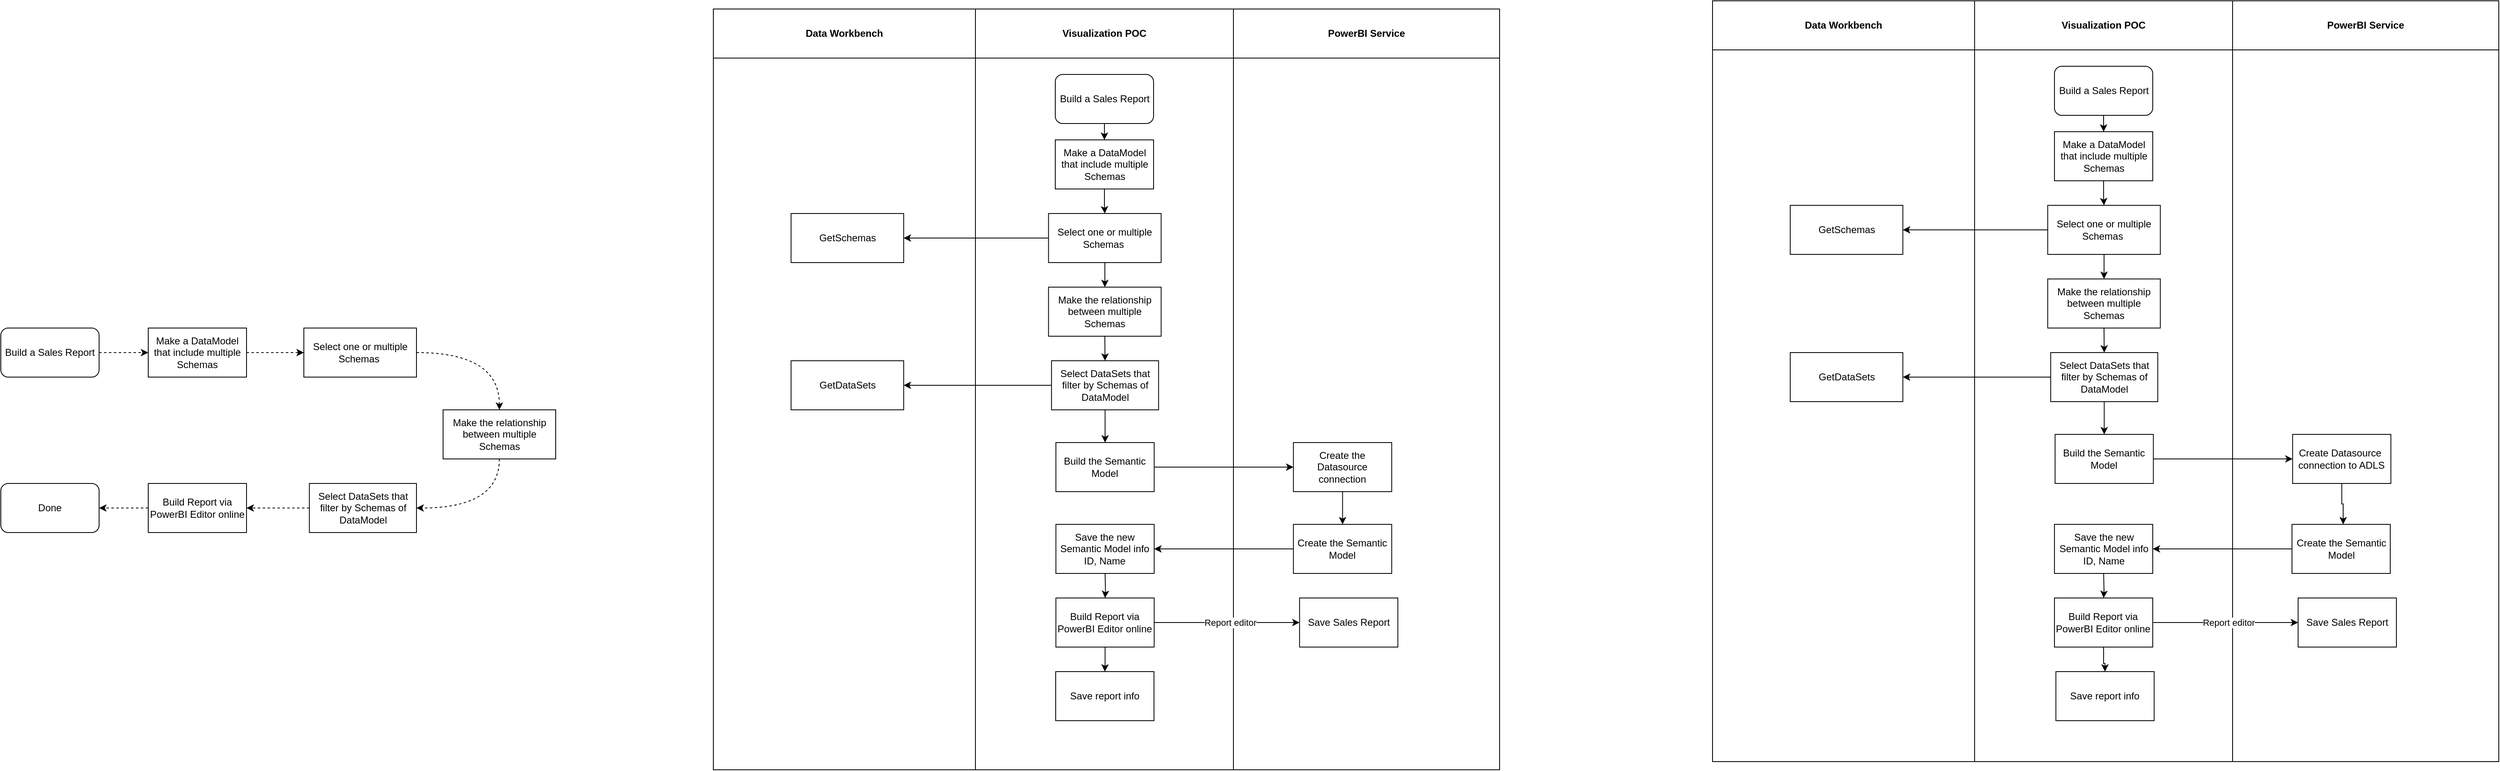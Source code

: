 <mxfile version="28.2.0">
  <diagram name="Page-1" id="zfbpcotMKmYrhhUjiK6f">
    <mxGraphModel dx="2916" dy="1051" grid="1" gridSize="10" guides="1" tooltips="1" connect="1" arrows="1" fold="1" page="1" pageScale="1" pageWidth="850" pageHeight="1100" math="0" shadow="0">
      <root>
        <mxCell id="0" />
        <mxCell id="1" parent="0" />
        <mxCell id="lb5H_JjfW28el9cgxgro-2" value="" style="rounded=0;whiteSpace=wrap;html=1;" vertex="1" parent="1">
          <mxGeometry x="680" y="390" width="960" height="930" as="geometry" />
        </mxCell>
        <mxCell id="lb5H_JjfW28el9cgxgro-3" value="Visualization POC" style="rounded=0;whiteSpace=wrap;html=1;fontStyle=1" vertex="1" parent="1">
          <mxGeometry x="1000" y="390" width="315" height="60" as="geometry" />
        </mxCell>
        <mxCell id="lb5H_JjfW28el9cgxgro-4" value="PowerBI Service" style="rounded=0;whiteSpace=wrap;html=1;fontStyle=1" vertex="1" parent="1">
          <mxGeometry x="1315" y="390" width="325" height="60" as="geometry" />
        </mxCell>
        <mxCell id="lb5H_JjfW28el9cgxgro-5" value="" style="rounded=0;whiteSpace=wrap;html=1;" vertex="1" parent="1">
          <mxGeometry x="1000" y="450" width="315" height="870" as="geometry" />
        </mxCell>
        <mxCell id="lb5H_JjfW28el9cgxgro-6" style="edgeStyle=orthogonalEdgeStyle;rounded=0;orthogonalLoop=1;jettySize=auto;html=1;entryX=1;entryY=0.5;entryDx=0;entryDy=0;" edge="1" parent="1" source="lb5H_JjfW28el9cgxgro-8" target="lb5H_JjfW28el9cgxgro-20">
          <mxGeometry relative="1" as="geometry" />
        </mxCell>
        <mxCell id="lb5H_JjfW28el9cgxgro-7" style="edgeStyle=orthogonalEdgeStyle;rounded=0;orthogonalLoop=1;jettySize=auto;html=1;" edge="1" parent="1" source="lb5H_JjfW28el9cgxgro-8" target="lb5H_JjfW28el9cgxgro-25">
          <mxGeometry relative="1" as="geometry" />
        </mxCell>
        <mxCell id="lb5H_JjfW28el9cgxgro-8" value="Select one or multiple Schemas&amp;nbsp;" style="whiteSpace=wrap;html=1;rounded=0;" vertex="1" parent="1">
          <mxGeometry x="1089.25" y="640" width="137.5" height="60" as="geometry" />
        </mxCell>
        <mxCell id="lb5H_JjfW28el9cgxgro-11" value="" style="edgeStyle=orthogonalEdgeStyle;rounded=0;orthogonalLoop=1;jettySize=auto;html=1;exitX=1;exitY=0.5;exitDx=0;exitDy=0;entryX=0;entryY=0.5;entryDx=0;entryDy=0;entryPerimeter=0;" edge="1" parent="1" source="lb5H_JjfW28el9cgxgro-31" target="lb5H_JjfW28el9cgxgro-18">
          <mxGeometry relative="1" as="geometry">
            <mxPoint x="1240" y="1140" as="sourcePoint" />
            <mxPoint x="1385.75" y="1139.5" as="targetPoint" />
          </mxGeometry>
        </mxCell>
        <mxCell id="lb5H_JjfW28el9cgxgro-12" value="Report editor" style="edgeLabel;html=1;align=center;verticalAlign=middle;resizable=0;points=[];" vertex="1" connectable="0" parent="lb5H_JjfW28el9cgxgro-11">
          <mxGeometry x="-0.129" y="-2" relative="1" as="geometry">
            <mxPoint x="15" y="-2" as="offset" />
          </mxGeometry>
        </mxCell>
        <mxCell id="lb5H_JjfW28el9cgxgro-18" value="Save Sales Report" style="whiteSpace=wrap;html=1;rounded=0;" vertex="1" parent="1">
          <mxGeometry x="1395.75" y="1110" width="120" height="60" as="geometry" />
        </mxCell>
        <mxCell id="lb5H_JjfW28el9cgxgro-19" value="Data Workbench" style="rounded=0;whiteSpace=wrap;html=1;fontStyle=1" vertex="1" parent="1">
          <mxGeometry x="680" y="390" width="320" height="60" as="geometry" />
        </mxCell>
        <mxCell id="lb5H_JjfW28el9cgxgro-20" value="GetSchemas" style="whiteSpace=wrap;html=1;rounded=0;" vertex="1" parent="1">
          <mxGeometry x="774.88" y="640" width="137.5" height="60" as="geometry" />
        </mxCell>
        <mxCell id="lb5H_JjfW28el9cgxgro-21" value="GetDataSets" style="whiteSpace=wrap;html=1;rounded=0;" vertex="1" parent="1">
          <mxGeometry x="774.88" y="820" width="137.5" height="60" as="geometry" />
        </mxCell>
        <mxCell id="lb5H_JjfW28el9cgxgro-35" style="edgeStyle=orthogonalEdgeStyle;rounded=0;orthogonalLoop=1;jettySize=auto;html=1;entryX=0.5;entryY=0;entryDx=0;entryDy=0;" edge="1" parent="1" source="lb5H_JjfW28el9cgxgro-23" target="lb5H_JjfW28el9cgxgro-1">
          <mxGeometry relative="1" as="geometry" />
        </mxCell>
        <mxCell id="lb5H_JjfW28el9cgxgro-23" value="Build a Sales Report" style="rounded=1;whiteSpace=wrap;html=1;" vertex="1" parent="1">
          <mxGeometry x="1097.5" y="470" width="120" height="60" as="geometry" />
        </mxCell>
        <mxCell id="lb5H_JjfW28el9cgxgro-37" style="edgeStyle=orthogonalEdgeStyle;rounded=0;orthogonalLoop=1;jettySize=auto;html=1;exitX=0.5;exitY=1;exitDx=0;exitDy=0;entryX=0.5;entryY=0;entryDx=0;entryDy=0;" edge="1" parent="1" source="lb5H_JjfW28el9cgxgro-25" target="lb5H_JjfW28el9cgxgro-28">
          <mxGeometry relative="1" as="geometry" />
        </mxCell>
        <mxCell id="lb5H_JjfW28el9cgxgro-25" value="Make the relationship between multiple Schemas" style="whiteSpace=wrap;html=1;rounded=0;" vertex="1" parent="1">
          <mxGeometry x="1089.25" y="730" width="137.5" height="60" as="geometry" />
        </mxCell>
        <mxCell id="lb5H_JjfW28el9cgxgro-27" style="edgeStyle=orthogonalEdgeStyle;rounded=0;orthogonalLoop=1;jettySize=auto;html=1;entryX=1;entryY=0.5;entryDx=0;entryDy=0;" edge="1" parent="1" source="lb5H_JjfW28el9cgxgro-28" target="lb5H_JjfW28el9cgxgro-21">
          <mxGeometry relative="1" as="geometry" />
        </mxCell>
        <mxCell id="lb5H_JjfW28el9cgxgro-32" value="" style="edgeStyle=orthogonalEdgeStyle;rounded=0;orthogonalLoop=1;jettySize=auto;html=1;" edge="1" parent="1" target="lb5H_JjfW28el9cgxgro-31">
          <mxGeometry relative="1" as="geometry">
            <mxPoint x="1158.3" y="1080" as="sourcePoint" />
          </mxGeometry>
        </mxCell>
        <mxCell id="lb5H_JjfW28el9cgxgro-78" value="" style="edgeStyle=orthogonalEdgeStyle;rounded=0;orthogonalLoop=1;jettySize=auto;html=1;" edge="1" parent="1" source="lb5H_JjfW28el9cgxgro-28" target="lb5H_JjfW28el9cgxgro-77">
          <mxGeometry relative="1" as="geometry" />
        </mxCell>
        <mxCell id="lb5H_JjfW28el9cgxgro-28" value="Select DataSets that filter by Schemas of DataModel" style="whiteSpace=wrap;html=1;rounded=0;" vertex="1" parent="1">
          <mxGeometry x="1092.88" y="820" width="130.75" height="60" as="geometry" />
        </mxCell>
        <mxCell id="lb5H_JjfW28el9cgxgro-36" style="edgeStyle=orthogonalEdgeStyle;rounded=0;orthogonalLoop=1;jettySize=auto;html=1;entryX=0.5;entryY=0;entryDx=0;entryDy=0;" edge="1" parent="1" source="lb5H_JjfW28el9cgxgro-1" target="lb5H_JjfW28el9cgxgro-8">
          <mxGeometry relative="1" as="geometry" />
        </mxCell>
        <mxCell id="lb5H_JjfW28el9cgxgro-1" value="Make a DataModel that include multiple Schemas" style="rounded=0;whiteSpace=wrap;html=1;" vertex="1" parent="1">
          <mxGeometry x="1097.5" y="550" width="120" height="60" as="geometry" />
        </mxCell>
        <mxCell id="lb5H_JjfW28el9cgxgro-96" style="edgeStyle=orthogonalEdgeStyle;rounded=0;orthogonalLoop=1;jettySize=auto;html=1;" edge="1" parent="1" source="lb5H_JjfW28el9cgxgro-31" target="lb5H_JjfW28el9cgxgro-95">
          <mxGeometry relative="1" as="geometry" />
        </mxCell>
        <mxCell id="lb5H_JjfW28el9cgxgro-31" value="Build Report via PowerBI Editor online" style="whiteSpace=wrap;html=1;rounded=0;" vertex="1" parent="1">
          <mxGeometry x="1098.255" y="1110" width="120" height="60" as="geometry" />
        </mxCell>
        <mxCell id="lb5H_JjfW28el9cgxgro-52" style="edgeStyle=orthogonalEdgeStyle;rounded=0;orthogonalLoop=1;jettySize=auto;html=1;entryX=0.5;entryY=0;entryDx=0;entryDy=0;curved=1;dashed=1;" edge="1" parent="1" source="lb5H_JjfW28el9cgxgro-39" target="lb5H_JjfW28el9cgxgro-44">
          <mxGeometry relative="1" as="geometry" />
        </mxCell>
        <mxCell id="lb5H_JjfW28el9cgxgro-39" value="Select one or multiple Schemas&amp;nbsp;" style="whiteSpace=wrap;html=1;rounded=0;" vertex="1" parent="1">
          <mxGeometry x="180" y="780" width="137.5" height="60" as="geometry" />
        </mxCell>
        <mxCell id="lb5H_JjfW28el9cgxgro-54" style="edgeStyle=orthogonalEdgeStyle;rounded=0;orthogonalLoop=1;jettySize=auto;html=1;dashed=1;" edge="1" parent="1" source="lb5H_JjfW28el9cgxgro-42">
          <mxGeometry relative="1" as="geometry">
            <mxPoint x="-10" y="810" as="targetPoint" />
          </mxGeometry>
        </mxCell>
        <mxCell id="lb5H_JjfW28el9cgxgro-42" value="Build a Sales Report" style="rounded=1;whiteSpace=wrap;html=1;" vertex="1" parent="1">
          <mxGeometry x="-190" y="780" width="120" height="60" as="geometry" />
        </mxCell>
        <mxCell id="lb5H_JjfW28el9cgxgro-53" style="edgeStyle=orthogonalEdgeStyle;rounded=0;orthogonalLoop=1;jettySize=auto;html=1;entryX=1;entryY=0.5;entryDx=0;entryDy=0;exitX=0.5;exitY=1;exitDx=0;exitDy=0;curved=1;dashed=1;" edge="1" parent="1" source="lb5H_JjfW28el9cgxgro-44" target="lb5H_JjfW28el9cgxgro-46">
          <mxGeometry relative="1" as="geometry" />
        </mxCell>
        <mxCell id="lb5H_JjfW28el9cgxgro-44" value="Make the relationship between multiple Schemas" style="whiteSpace=wrap;html=1;rounded=0;" vertex="1" parent="1">
          <mxGeometry x="350" y="880" width="137.5" height="60" as="geometry" />
        </mxCell>
        <mxCell id="lb5H_JjfW28el9cgxgro-60" style="edgeStyle=orthogonalEdgeStyle;rounded=0;orthogonalLoop=1;jettySize=auto;html=1;entryX=1;entryY=0.5;entryDx=0;entryDy=0;dashed=1;" edge="1" parent="1" source="lb5H_JjfW28el9cgxgro-46" target="lb5H_JjfW28el9cgxgro-50">
          <mxGeometry relative="1" as="geometry" />
        </mxCell>
        <mxCell id="lb5H_JjfW28el9cgxgro-46" value="Select DataSets that filter by Schemas of DataModel" style="whiteSpace=wrap;html=1;rounded=0;" vertex="1" parent="1">
          <mxGeometry x="186.75" y="970" width="130.75" height="60" as="geometry" />
        </mxCell>
        <mxCell id="lb5H_JjfW28el9cgxgro-55" style="edgeStyle=orthogonalEdgeStyle;rounded=0;orthogonalLoop=1;jettySize=auto;html=1;entryX=0;entryY=0.5;entryDx=0;entryDy=0;dashed=1;" edge="1" parent="1" source="lb5H_JjfW28el9cgxgro-48" target="lb5H_JjfW28el9cgxgro-39">
          <mxGeometry relative="1" as="geometry" />
        </mxCell>
        <mxCell id="lb5H_JjfW28el9cgxgro-48" value="Make a DataModel that include multiple Schemas" style="rounded=0;whiteSpace=wrap;html=1;" vertex="1" parent="1">
          <mxGeometry x="-9.99" y="780" width="120" height="60" as="geometry" />
        </mxCell>
        <mxCell id="lb5H_JjfW28el9cgxgro-61" style="edgeStyle=orthogonalEdgeStyle;rounded=0;orthogonalLoop=1;jettySize=auto;html=1;entryX=1;entryY=0.5;entryDx=0;entryDy=0;dashed=1;" edge="1" parent="1" source="lb5H_JjfW28el9cgxgro-50" target="lb5H_JjfW28el9cgxgro-51">
          <mxGeometry relative="1" as="geometry" />
        </mxCell>
        <mxCell id="lb5H_JjfW28el9cgxgro-50" value="Build Report via PowerBI Editor online" style="whiteSpace=wrap;html=1;rounded=0;" vertex="1" parent="1">
          <mxGeometry x="-9.995" y="970" width="120" height="60" as="geometry" />
        </mxCell>
        <mxCell id="lb5H_JjfW28el9cgxgro-51" value="Done" style="rounded=1;whiteSpace=wrap;html=1;" vertex="1" parent="1">
          <mxGeometry x="-190" y="970" width="120" height="60" as="geometry" />
        </mxCell>
        <mxCell id="lb5H_JjfW28el9cgxgro-81" value="" style="edgeStyle=orthogonalEdgeStyle;rounded=0;orthogonalLoop=1;jettySize=auto;html=1;" edge="1" parent="1" source="lb5H_JjfW28el9cgxgro-77" target="lb5H_JjfW28el9cgxgro-80">
          <mxGeometry relative="1" as="geometry" />
        </mxCell>
        <mxCell id="lb5H_JjfW28el9cgxgro-77" value="Build the Semantic Model" style="whiteSpace=wrap;html=1;rounded=0;" vertex="1" parent="1">
          <mxGeometry x="1098.255" y="920" width="120" height="60" as="geometry" />
        </mxCell>
        <mxCell id="lb5H_JjfW28el9cgxgro-83" value="" style="edgeStyle=orthogonalEdgeStyle;rounded=0;orthogonalLoop=1;jettySize=auto;html=1;" edge="1" parent="1" source="lb5H_JjfW28el9cgxgro-80" target="lb5H_JjfW28el9cgxgro-82">
          <mxGeometry relative="1" as="geometry" />
        </mxCell>
        <mxCell id="lb5H_JjfW28el9cgxgro-80" value="Create the Datasource connection" style="whiteSpace=wrap;html=1;rounded=0;" vertex="1" parent="1">
          <mxGeometry x="1388.265" y="920" width="120" height="60" as="geometry" />
        </mxCell>
        <mxCell id="lb5H_JjfW28el9cgxgro-94" style="edgeStyle=orthogonalEdgeStyle;rounded=0;orthogonalLoop=1;jettySize=auto;html=1;entryX=1;entryY=0.5;entryDx=0;entryDy=0;" edge="1" parent="1" source="lb5H_JjfW28el9cgxgro-82" target="lb5H_JjfW28el9cgxgro-93">
          <mxGeometry relative="1" as="geometry" />
        </mxCell>
        <mxCell id="lb5H_JjfW28el9cgxgro-82" value="Create the Semantic Model" style="whiteSpace=wrap;html=1;rounded=0;" vertex="1" parent="1">
          <mxGeometry x="1388.265" y="1020" width="120" height="60" as="geometry" />
        </mxCell>
        <mxCell id="lb5H_JjfW28el9cgxgro-93" value="Save the new Semantic Model info ID, Name" style="whiteSpace=wrap;html=1;rounded=0;" vertex="1" parent="1">
          <mxGeometry x="1098.26" y="1020" width="120" height="60" as="geometry" />
        </mxCell>
        <mxCell id="lb5H_JjfW28el9cgxgro-95" value="Save report info" style="whiteSpace=wrap;html=1;rounded=0;" vertex="1" parent="1">
          <mxGeometry x="1098" y="1200" width="120" height="60" as="geometry" />
        </mxCell>
        <mxCell id="lb5H_JjfW28el9cgxgro-97" value="" style="rounded=0;whiteSpace=wrap;html=1;" vertex="1" parent="1">
          <mxGeometry x="1900" y="380" width="960" height="930" as="geometry" />
        </mxCell>
        <mxCell id="lb5H_JjfW28el9cgxgro-98" value="Visualization POC" style="rounded=0;whiteSpace=wrap;html=1;fontStyle=1" vertex="1" parent="1">
          <mxGeometry x="2220" y="380" width="315" height="60" as="geometry" />
        </mxCell>
        <mxCell id="lb5H_JjfW28el9cgxgro-99" value="PowerBI Service" style="rounded=0;whiteSpace=wrap;html=1;fontStyle=1" vertex="1" parent="1">
          <mxGeometry x="2535" y="380" width="325" height="60" as="geometry" />
        </mxCell>
        <mxCell id="lb5H_JjfW28el9cgxgro-100" value="" style="rounded=0;whiteSpace=wrap;html=1;" vertex="1" parent="1">
          <mxGeometry x="2220" y="440" width="315" height="870" as="geometry" />
        </mxCell>
        <mxCell id="lb5H_JjfW28el9cgxgro-101" style="edgeStyle=orthogonalEdgeStyle;rounded=0;orthogonalLoop=1;jettySize=auto;html=1;entryX=1;entryY=0.5;entryDx=0;entryDy=0;" edge="1" parent="1" source="lb5H_JjfW28el9cgxgro-103" target="lb5H_JjfW28el9cgxgro-108">
          <mxGeometry relative="1" as="geometry" />
        </mxCell>
        <mxCell id="lb5H_JjfW28el9cgxgro-102" style="edgeStyle=orthogonalEdgeStyle;rounded=0;orthogonalLoop=1;jettySize=auto;html=1;" edge="1" parent="1" source="lb5H_JjfW28el9cgxgro-103" target="lb5H_JjfW28el9cgxgro-113">
          <mxGeometry relative="1" as="geometry" />
        </mxCell>
        <mxCell id="lb5H_JjfW28el9cgxgro-103" value="Select one or multiple Schemas&amp;nbsp;" style="whiteSpace=wrap;html=1;rounded=0;" vertex="1" parent="1">
          <mxGeometry x="2309.25" y="630" width="137.5" height="60" as="geometry" />
        </mxCell>
        <mxCell id="lb5H_JjfW28el9cgxgro-104" value="" style="edgeStyle=orthogonalEdgeStyle;rounded=0;orthogonalLoop=1;jettySize=auto;html=1;exitX=1;exitY=0.5;exitDx=0;exitDy=0;entryX=0;entryY=0.5;entryDx=0;entryDy=0;entryPerimeter=0;" edge="1" parent="1" source="lb5H_JjfW28el9cgxgro-121" target="lb5H_JjfW28el9cgxgro-106">
          <mxGeometry relative="1" as="geometry">
            <mxPoint x="2459.24" y="1035" as="sourcePoint" />
            <mxPoint x="2604.99" y="1034.5" as="targetPoint" />
          </mxGeometry>
        </mxCell>
        <mxCell id="lb5H_JjfW28el9cgxgro-105" value="Report editor" style="edgeLabel;html=1;align=center;verticalAlign=middle;resizable=0;points=[];" vertex="1" connectable="0" parent="lb5H_JjfW28el9cgxgro-104">
          <mxGeometry x="-0.129" y="-2" relative="1" as="geometry">
            <mxPoint x="15" y="-2" as="offset" />
          </mxGeometry>
        </mxCell>
        <mxCell id="lb5H_JjfW28el9cgxgro-106" value="Save Sales Report" style="whiteSpace=wrap;html=1;rounded=0;" vertex="1" parent="1">
          <mxGeometry x="2614.99" y="1110" width="120" height="60" as="geometry" />
        </mxCell>
        <mxCell id="lb5H_JjfW28el9cgxgro-107" value="Data Workbench" style="rounded=0;whiteSpace=wrap;html=1;fontStyle=1" vertex="1" parent="1">
          <mxGeometry x="1900" y="380" width="320" height="60" as="geometry" />
        </mxCell>
        <mxCell id="lb5H_JjfW28el9cgxgro-108" value="GetSchemas" style="whiteSpace=wrap;html=1;rounded=0;" vertex="1" parent="1">
          <mxGeometry x="1994.88" y="630" width="137.5" height="60" as="geometry" />
        </mxCell>
        <mxCell id="lb5H_JjfW28el9cgxgro-109" value="GetDataSets" style="whiteSpace=wrap;html=1;rounded=0;" vertex="1" parent="1">
          <mxGeometry x="1994.88" y="810" width="137.5" height="60" as="geometry" />
        </mxCell>
        <mxCell id="lb5H_JjfW28el9cgxgro-110" style="edgeStyle=orthogonalEdgeStyle;rounded=0;orthogonalLoop=1;jettySize=auto;html=1;entryX=0.5;entryY=0;entryDx=0;entryDy=0;" edge="1" parent="1" source="lb5H_JjfW28el9cgxgro-111" target="lb5H_JjfW28el9cgxgro-119">
          <mxGeometry relative="1" as="geometry" />
        </mxCell>
        <mxCell id="lb5H_JjfW28el9cgxgro-111" value="Build a Sales Report" style="rounded=1;whiteSpace=wrap;html=1;" vertex="1" parent="1">
          <mxGeometry x="2317.5" y="460" width="120" height="60" as="geometry" />
        </mxCell>
        <mxCell id="lb5H_JjfW28el9cgxgro-112" style="edgeStyle=orthogonalEdgeStyle;rounded=0;orthogonalLoop=1;jettySize=auto;html=1;exitX=0.5;exitY=1;exitDx=0;exitDy=0;entryX=0.5;entryY=0;entryDx=0;entryDy=0;" edge="1" parent="1" source="lb5H_JjfW28el9cgxgro-113" target="lb5H_JjfW28el9cgxgro-117">
          <mxGeometry relative="1" as="geometry" />
        </mxCell>
        <mxCell id="lb5H_JjfW28el9cgxgro-113" value="Make the relationship between multiple Schemas" style="whiteSpace=wrap;html=1;rounded=0;" vertex="1" parent="1">
          <mxGeometry x="2309.25" y="720" width="137.5" height="60" as="geometry" />
        </mxCell>
        <mxCell id="lb5H_JjfW28el9cgxgro-114" style="edgeStyle=orthogonalEdgeStyle;rounded=0;orthogonalLoop=1;jettySize=auto;html=1;entryX=1;entryY=0.5;entryDx=0;entryDy=0;" edge="1" parent="1" source="lb5H_JjfW28el9cgxgro-117" target="lb5H_JjfW28el9cgxgro-109">
          <mxGeometry relative="1" as="geometry" />
        </mxCell>
        <mxCell id="lb5H_JjfW28el9cgxgro-115" value="" style="edgeStyle=orthogonalEdgeStyle;rounded=0;orthogonalLoop=1;jettySize=auto;html=1;" edge="1" parent="1" target="lb5H_JjfW28el9cgxgro-121">
          <mxGeometry relative="1" as="geometry">
            <mxPoint x="2377.54" y="1080" as="sourcePoint" />
          </mxGeometry>
        </mxCell>
        <mxCell id="lb5H_JjfW28el9cgxgro-116" value="" style="edgeStyle=orthogonalEdgeStyle;rounded=0;orthogonalLoop=1;jettySize=auto;html=1;" edge="1" parent="1" source="lb5H_JjfW28el9cgxgro-117" target="lb5H_JjfW28el9cgxgro-123">
          <mxGeometry relative="1" as="geometry" />
        </mxCell>
        <mxCell id="lb5H_JjfW28el9cgxgro-117" value="Select DataSets that filter by Schemas of DataModel" style="whiteSpace=wrap;html=1;rounded=0;" vertex="1" parent="1">
          <mxGeometry x="2312.88" y="810" width="130.75" height="60" as="geometry" />
        </mxCell>
        <mxCell id="lb5H_JjfW28el9cgxgro-118" style="edgeStyle=orthogonalEdgeStyle;rounded=0;orthogonalLoop=1;jettySize=auto;html=1;entryX=0.5;entryY=0;entryDx=0;entryDy=0;" edge="1" parent="1" source="lb5H_JjfW28el9cgxgro-119" target="lb5H_JjfW28el9cgxgro-103">
          <mxGeometry relative="1" as="geometry" />
        </mxCell>
        <mxCell id="lb5H_JjfW28el9cgxgro-119" value="Make a DataModel that include multiple Schemas" style="rounded=0;whiteSpace=wrap;html=1;" vertex="1" parent="1">
          <mxGeometry x="2317.5" y="540" width="120" height="60" as="geometry" />
        </mxCell>
        <mxCell id="lb5H_JjfW28el9cgxgro-120" style="edgeStyle=orthogonalEdgeStyle;rounded=0;orthogonalLoop=1;jettySize=auto;html=1;" edge="1" parent="1" source="lb5H_JjfW28el9cgxgro-121" target="lb5H_JjfW28el9cgxgro-129">
          <mxGeometry relative="1" as="geometry" />
        </mxCell>
        <mxCell id="lb5H_JjfW28el9cgxgro-121" value="Build Report via PowerBI Editor online" style="whiteSpace=wrap;html=1;rounded=0;" vertex="1" parent="1">
          <mxGeometry x="2317.495" y="1110" width="120" height="60" as="geometry" />
        </mxCell>
        <mxCell id="lb5H_JjfW28el9cgxgro-133" value="" style="edgeStyle=orthogonalEdgeStyle;rounded=0;orthogonalLoop=1;jettySize=auto;html=1;" edge="1" parent="1" source="lb5H_JjfW28el9cgxgro-123" target="lb5H_JjfW28el9cgxgro-132">
          <mxGeometry relative="1" as="geometry" />
        </mxCell>
        <mxCell id="lb5H_JjfW28el9cgxgro-123" value="Build the Semantic Model" style="whiteSpace=wrap;html=1;rounded=0;" vertex="1" parent="1">
          <mxGeometry x="2318.255" y="910" width="120" height="60" as="geometry" />
        </mxCell>
        <mxCell id="lb5H_JjfW28el9cgxgro-126" style="edgeStyle=orthogonalEdgeStyle;rounded=0;orthogonalLoop=1;jettySize=auto;html=1;entryX=1;entryY=0.5;entryDx=0;entryDy=0;" edge="1" parent="1" source="lb5H_JjfW28el9cgxgro-127" target="lb5H_JjfW28el9cgxgro-128">
          <mxGeometry relative="1" as="geometry" />
        </mxCell>
        <mxCell id="lb5H_JjfW28el9cgxgro-127" value="Create the Semantic Model" style="whiteSpace=wrap;html=1;rounded=0;" vertex="1" parent="1">
          <mxGeometry x="2607.505" y="1020" width="120" height="60" as="geometry" />
        </mxCell>
        <mxCell id="lb5H_JjfW28el9cgxgro-128" value="Save the new Semantic Model info ID, Name" style="whiteSpace=wrap;html=1;rounded=0;" vertex="1" parent="1">
          <mxGeometry x="2317.5" y="1020" width="120" height="60" as="geometry" />
        </mxCell>
        <mxCell id="lb5H_JjfW28el9cgxgro-129" value="Save report info" style="whiteSpace=wrap;html=1;rounded=0;" vertex="1" parent="1">
          <mxGeometry x="2319.24" y="1200" width="120" height="60" as="geometry" />
        </mxCell>
        <mxCell id="lb5H_JjfW28el9cgxgro-134" style="edgeStyle=orthogonalEdgeStyle;rounded=0;orthogonalLoop=1;jettySize=auto;html=1;entryX=0.521;entryY=0;entryDx=0;entryDy=0;entryPerimeter=0;" edge="1" parent="1" source="lb5H_JjfW28el9cgxgro-132" target="lb5H_JjfW28el9cgxgro-127">
          <mxGeometry relative="1" as="geometry">
            <mxPoint x="2670.005" y="1015" as="targetPoint" />
          </mxGeometry>
        </mxCell>
        <mxCell id="lb5H_JjfW28el9cgxgro-132" value="Create Datasource&amp;nbsp; connection to ADLS" style="whiteSpace=wrap;html=1;rounded=0;" vertex="1" parent="1">
          <mxGeometry x="2608.265" y="910" width="120" height="60" as="geometry" />
        </mxCell>
      </root>
    </mxGraphModel>
  </diagram>
</mxfile>
